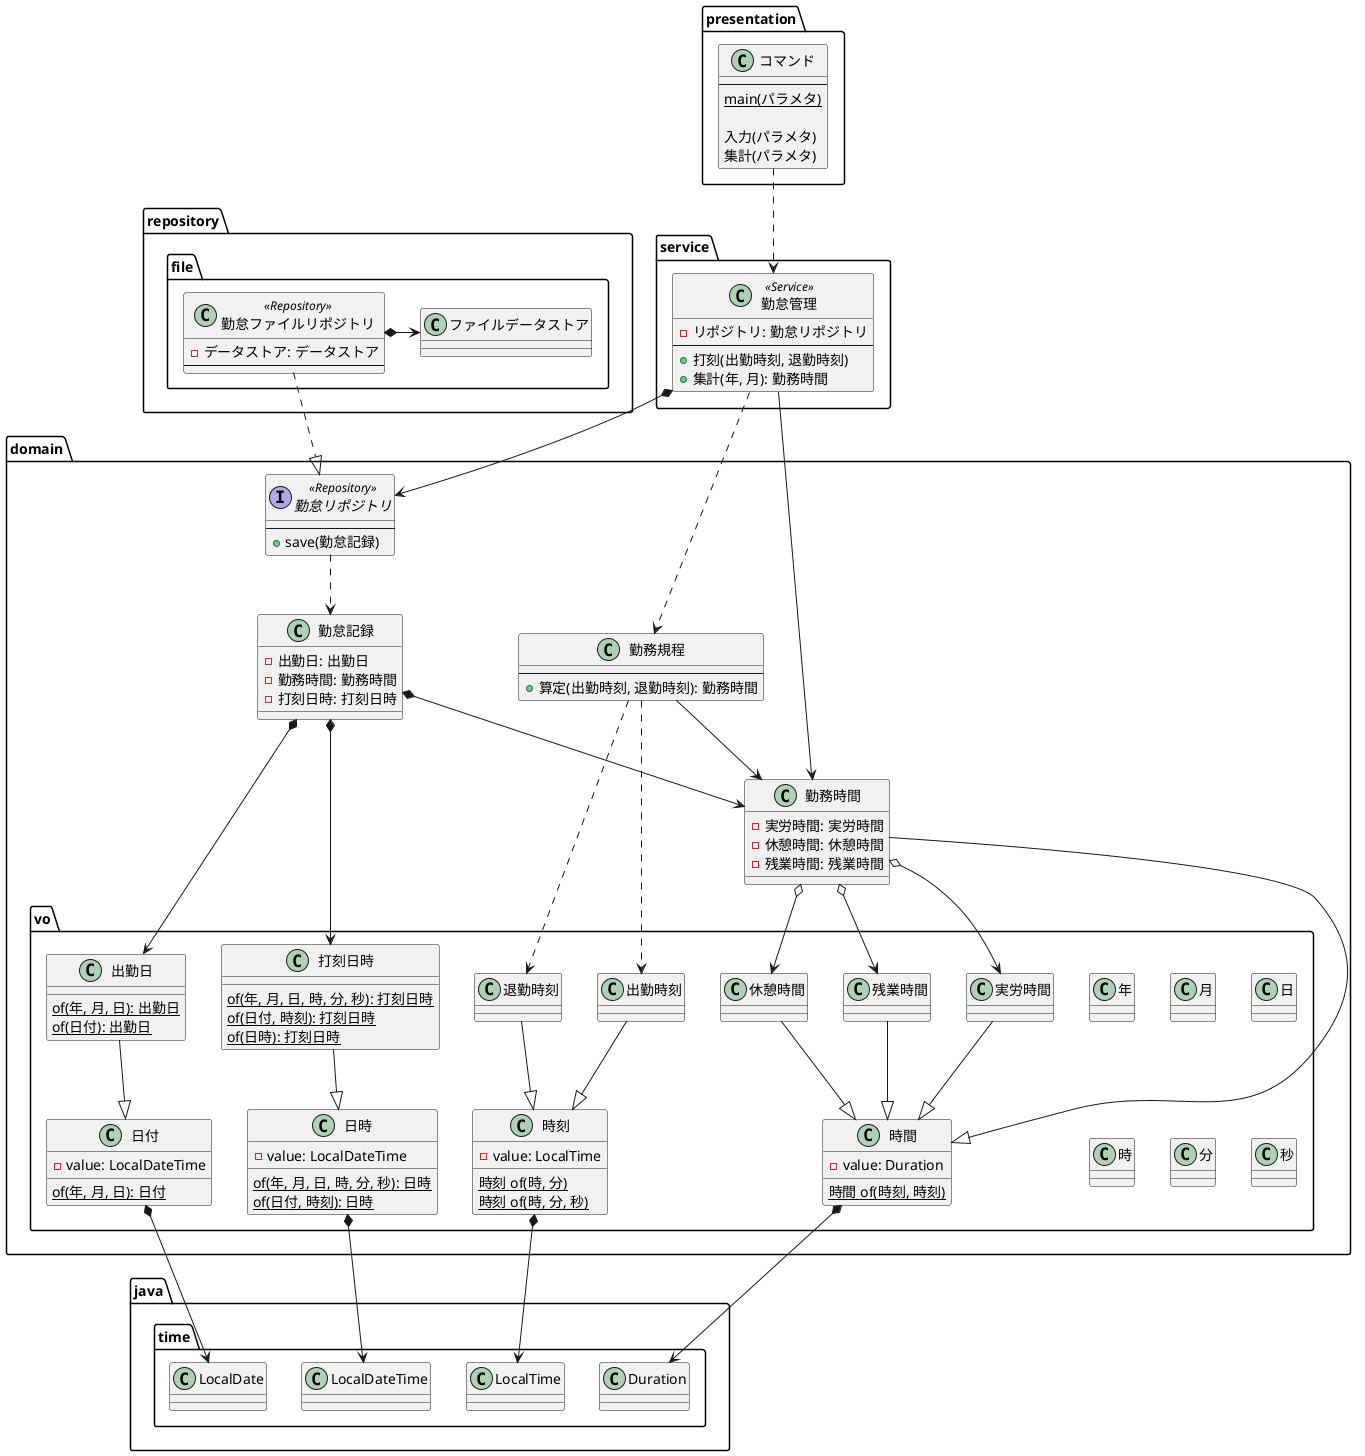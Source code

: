 @startuml

package java.time {
    class LocalDate
    class LocalTime
    class LocalDateTime
    class Duration
}

package domain {
    package vo {
        class 年
        class 月
        class 日
        class 時
        class 分
        class 秒

        class 日付 {
          - value: LocalDateTime
          {static} of(年, 月, 日): 日付
        }
        日付 *--> LocalDate

        class 時刻 {
          - value: LocalTime
          {static} 時刻 of(時, 分)
          {static} 時刻 of(時, 分, 秒)
        }
        時刻 *--> LocalTime

        class 時間 {
          - value: Duration
          {static} 時間 of(時刻, 時刻)
        }
        時間 *--> Duration

        class 日時 {
          - value: LocalDateTime
          {static} of(年, 月, 日, 時, 分, 秒): 日時
          {static} of(日付, 時刻): 日時
        }
        日時 *--> LocalDateTime

        class 出勤日 {
          {static} of(年, 月, 日): 出勤日
          {static} of(日付): 出勤日
        }
        出勤日 --|> 日付

        class 出勤時刻
        出勤時刻 --|> 時刻

        class 退勤時刻
        退勤時刻 --|> 時刻

        class 実労時間
        実労時間 --|> 時間

        class 残業時間
        残業時間 --|> 時間

        class 休憩時間
        休憩時間 --|> 時間

        class 打刻日時 {
          {static} of(年, 月, 日, 時, 分, 秒): 打刻日時
          {static} of(日付, 時刻): 打刻日時
          {static} of(日時): 打刻日時
        }
        打刻日時 --|> 日時
    }

    class 勤務時間 {
      - 実労時間: 実労時間
      - 休憩時間: 休憩時間
      - 残業時間: 残業時間
    }
    勤務時間 --|> 時間
    勤務時間 o--> 実労時間
    勤務時間 o--> 休憩時間
    勤務時間 o--> 残業時間

    class 勤務規程 {
      ----
      + 算定(出勤時刻, 退勤時刻): 勤務時間
    }
    勤務規程 --> 勤務時間
    勤務規程 ..> 出勤時刻
    勤務規程 ..> 退勤時刻

    class 勤怠記録 {
      - 出勤日: 出勤日
      - 勤務時間: 勤務時間
      - 打刻日時: 打刻日時
    }
    勤怠記録 *--> 出勤日
    勤怠記録 *--> 勤務時間
    勤怠記録 *--> 打刻日時

    interface 勤怠リポジトリ <<Repository>> {
      ----
      + save(勤怠記録)
    }
    勤怠リポジトリ ..> 勤怠記録
}

package service {
    ' Puncher
    class 勤怠管理 <<Service>> {
      - リポジトリ: 勤怠リポジトリ
      ----
      + 打刻(出勤時刻, 退勤時刻)
      + 集計(年, 月): 勤務時間
    }
    勤怠管理 *--> 勤怠リポジトリ
    勤怠管理 ..> 勤務規程
    勤怠管理 --> 勤務時間
}

package repository.file {
    class ファイルデータストア {
    }

    class 勤怠ファイルリポジトリ <<Repository>> {
      - データストア: データストア
      ----
    }
    勤怠ファイルリポジトリ ..|> 勤怠リポジトリ
    勤怠ファイルリポジトリ *-> ファイルデータストア
}

package presentation {
  class コマンド {
    ----
    {static} main(パラメタ)

    入力(パラメタ)
    集計(パラメタ)
  }

  コマンド ..> 勤怠管理
}

@enduml